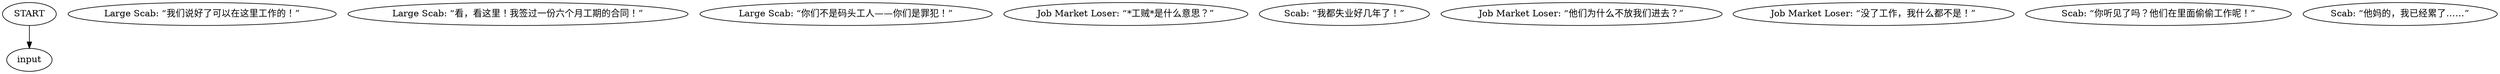 # GATES / SCAB barks five
# a whole bunch of scabs barks for one more location
# ==================================================
digraph G {
	  0 [label="START"];
	  1 [label="input"];
	  2 [label="Large Scab: “我们说好了可以在这里工作的！”"];
	  3 [label="Large Scab: “看，看这里！我签过一份六个月工期的合同！”"];
	  5 [label="Large Scab: “你们不是码头工人——你们是罪犯！”"];
	  6 [label="Job Market Loser: “*工贼*是什么意思？”"];
	  7 [label="Scab: “我都失业好几年了！”"];
	  8 [label="Job Market Loser: “他们为什么不放我们进去？”"];
	  9 [label="Job Market Loser: “没了工作，我什么都不是！”"];
	  10 [label="Scab: “你听见了吗？他们在里面偷偷工作呢！”"];
	  11 [label="Scab: “他妈的，我已经累了……”"];
	  0 -> 1
}

